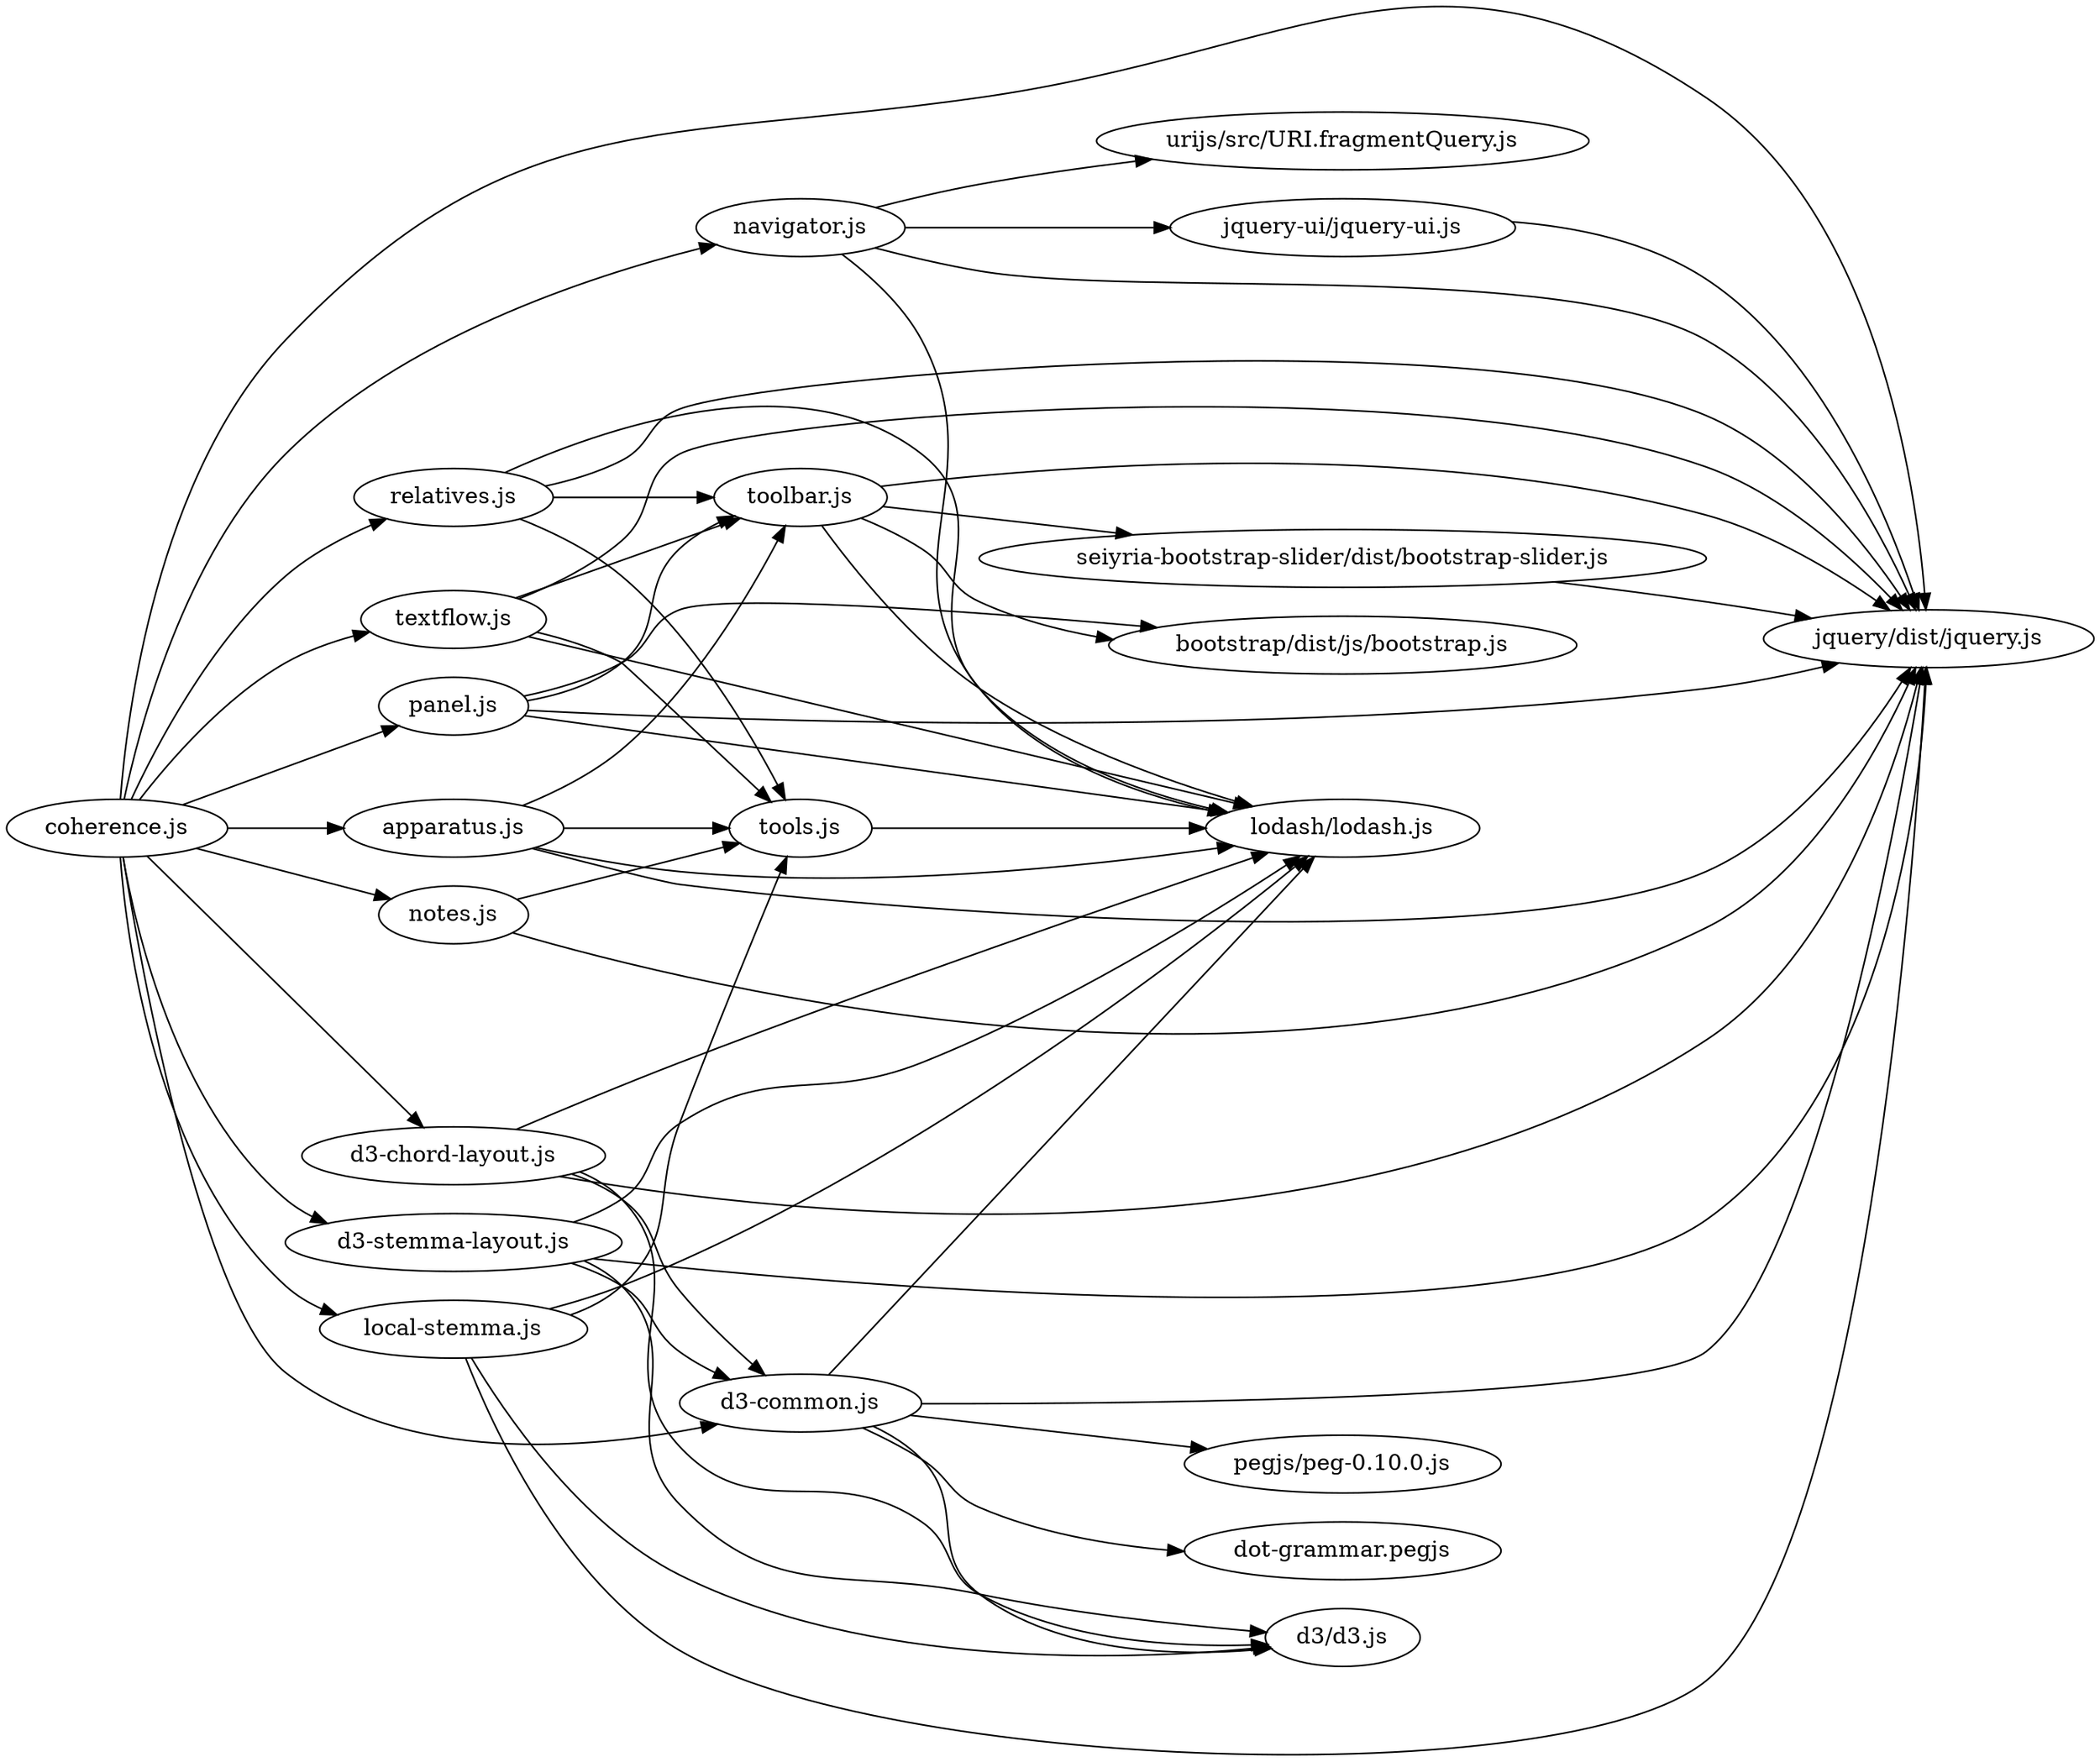 digraph G {
graph [rankdir="LR"]
  "bootstrap/dist/js/bootstrap.js";
  "d3/d3.js";
  "jquery-ui/jquery-ui.js";
  "jquery/dist/jquery.js";
  "lodash/lodash.js";
  "pegjs/peg-0.10.0.js";
  "seiyria-bootstrap-slider/dist/bootstrap-slider.js";
  "urijs/src/URI.fragmentQuery.js";
  "apparatus.js";
  "toolbar.js";
  "tools.js";
  "coherence.js";
  "d3-chord-layout.js";
  "d3-common.js";
  "d3-stemma-layout.js";
  "local-stemma.js";
  "navigator.js";
  "notes.js";
  "panel.js";
  "relatives.js";
  "textflow.js";
  "dot-grammar.pegjs";
  "jquery-ui/jquery-ui.js" -> "jquery/dist/jquery.js";
  "seiyria-bootstrap-slider/dist/bootstrap-slider.js" -> "jquery/dist/jquery.js";
  "apparatus.js" -> "jquery/dist/jquery.js";
  "apparatus.js" -> "lodash/lodash.js";
  "apparatus.js" -> "toolbar.js";
  "apparatus.js" -> "tools.js";
  "coherence.js" -> "jquery/dist/jquery.js";
  "coherence.js" -> "apparatus.js";
  "coherence.js" -> "d3-chord-layout.js";
  "coherence.js" -> "d3-common.js";
  "coherence.js" -> "d3-stemma-layout.js";
  "coherence.js" -> "local-stemma.js";
  "coherence.js" -> "navigator.js";
  "coherence.js" -> "notes.js";
  "coherence.js" -> "panel.js";
  "coherence.js" -> "relatives.js";
  "coherence.js" -> "textflow.js";
  "d3-chord-layout.js" -> "d3/d3.js";
  "d3-chord-layout.js" -> "jquery/dist/jquery.js";
  "d3-chord-layout.js" -> "lodash/lodash.js";
  "d3-chord-layout.js" -> "d3-common.js";
  "d3-common.js" -> "d3/d3.js";
  "d3-common.js" -> "jquery/dist/jquery.js";
  "d3-common.js" -> "lodash/lodash.js";
  "d3-common.js" -> "pegjs/peg-0.10.0.js";
  "d3-common.js" -> "dot-grammar.pegjs";
  "d3-stemma-layout.js" -> "d3/d3.js";
  "d3-stemma-layout.js" -> "jquery/dist/jquery.js";
  "d3-stemma-layout.js" -> "lodash/lodash.js";
  "d3-stemma-layout.js" -> "d3-common.js";
  "local-stemma.js" -> "d3/d3.js";
  "local-stemma.js" -> "jquery/dist/jquery.js";
  "local-stemma.js" -> "lodash/lodash.js";
  "local-stemma.js" -> "tools.js";
  "navigator.js" -> "jquery-ui/jquery-ui.js";
  "navigator.js" -> "jquery/dist/jquery.js";
  "navigator.js" -> "lodash/lodash.js";
  "navigator.js" -> "urijs/src/URI.fragmentQuery.js";
  "notes.js" -> "jquery/dist/jquery.js";
  "notes.js" -> "tools.js";
  "panel.js" -> "bootstrap/dist/js/bootstrap.js";
  "panel.js" -> "jquery/dist/jquery.js";
  "panel.js" -> "lodash/lodash.js";
  "panel.js" -> "toolbar.js";
  "relatives.js" -> "jquery/dist/jquery.js";
  "relatives.js" -> "lodash/lodash.js";
  "relatives.js" -> "toolbar.js";
  "relatives.js" -> "tools.js";
  "textflow.js" -> "jquery/dist/jquery.js";
  "textflow.js" -> "lodash/lodash.js";
  "textflow.js" -> "toolbar.js";
  "textflow.js" -> "tools.js";
  "toolbar.js" -> "bootstrap/dist/js/bootstrap.js";
  "toolbar.js" -> "jquery/dist/jquery.js";
  "toolbar.js" -> "lodash/lodash.js";
  "toolbar.js" -> "seiyria-bootstrap-slider/dist/bootstrap-slider.js";
  "tools.js" -> "lodash/lodash.js";
}
